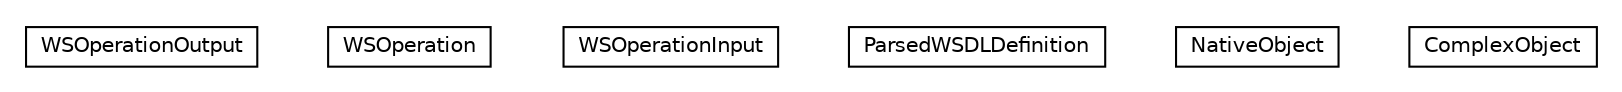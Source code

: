 #!/usr/local/bin/dot
#
# Class diagram 
# Generated by UMLGraph version R5_6-24-gf6e263 (http://www.umlgraph.org/)
#

digraph G {
	edge [fontname="Helvetica",fontsize=10,labelfontname="Helvetica",labelfontsize=10];
	node [fontname="Helvetica",fontsize=10,shape=plaintext];
	nodesep=0.25;
	ranksep=0.5;
	// org.universAAL.ri.wsdlToolkit.ioApi.WSOperationOutput
	c967 [label=<<table title="org.universAAL.ri.wsdlToolkit.ioApi.WSOperationOutput" border="0" cellborder="1" cellspacing="0" cellpadding="2" port="p" href="./WSOperationOutput.html">
		<tr><td><table border="0" cellspacing="0" cellpadding="1">
<tr><td align="center" balign="center"> WSOperationOutput </td></tr>
		</table></td></tr>
		</table>>, URL="./WSOperationOutput.html", fontname="Helvetica", fontcolor="black", fontsize=10.0];
	// org.universAAL.ri.wsdlToolkit.ioApi.WSOperation
	c968 [label=<<table title="org.universAAL.ri.wsdlToolkit.ioApi.WSOperation" border="0" cellborder="1" cellspacing="0" cellpadding="2" port="p" href="./WSOperation.html">
		<tr><td><table border="0" cellspacing="0" cellpadding="1">
<tr><td align="center" balign="center"> WSOperation </td></tr>
		</table></td></tr>
		</table>>, URL="./WSOperation.html", fontname="Helvetica", fontcolor="black", fontsize=10.0];
	// org.universAAL.ri.wsdlToolkit.ioApi.WSOperationInput
	c969 [label=<<table title="org.universAAL.ri.wsdlToolkit.ioApi.WSOperationInput" border="0" cellborder="1" cellspacing="0" cellpadding="2" port="p" href="./WSOperationInput.html">
		<tr><td><table border="0" cellspacing="0" cellpadding="1">
<tr><td align="center" balign="center"> WSOperationInput </td></tr>
		</table></td></tr>
		</table>>, URL="./WSOperationInput.html", fontname="Helvetica", fontcolor="black", fontsize=10.0];
	// org.universAAL.ri.wsdlToolkit.ioApi.ParsedWSDLDefinition
	c970 [label=<<table title="org.universAAL.ri.wsdlToolkit.ioApi.ParsedWSDLDefinition" border="0" cellborder="1" cellspacing="0" cellpadding="2" port="p" href="./ParsedWSDLDefinition.html">
		<tr><td><table border="0" cellspacing="0" cellpadding="1">
<tr><td align="center" balign="center"> ParsedWSDLDefinition </td></tr>
		</table></td></tr>
		</table>>, URL="./ParsedWSDLDefinition.html", fontname="Helvetica", fontcolor="black", fontsize=10.0];
	// org.universAAL.ri.wsdlToolkit.ioApi.NativeObject
	c971 [label=<<table title="org.universAAL.ri.wsdlToolkit.ioApi.NativeObject" border="0" cellborder="1" cellspacing="0" cellpadding="2" port="p" href="./NativeObject.html">
		<tr><td><table border="0" cellspacing="0" cellpadding="1">
<tr><td align="center" balign="center"> NativeObject </td></tr>
		</table></td></tr>
		</table>>, URL="./NativeObject.html", fontname="Helvetica", fontcolor="black", fontsize=10.0];
	// org.universAAL.ri.wsdlToolkit.ioApi.ComplexObject
	c972 [label=<<table title="org.universAAL.ri.wsdlToolkit.ioApi.ComplexObject" border="0" cellborder="1" cellspacing="0" cellpadding="2" port="p" href="./ComplexObject.html">
		<tr><td><table border="0" cellspacing="0" cellpadding="1">
<tr><td align="center" balign="center"> ComplexObject </td></tr>
		</table></td></tr>
		</table>>, URL="./ComplexObject.html", fontname="Helvetica", fontcolor="black", fontsize=10.0];
}

